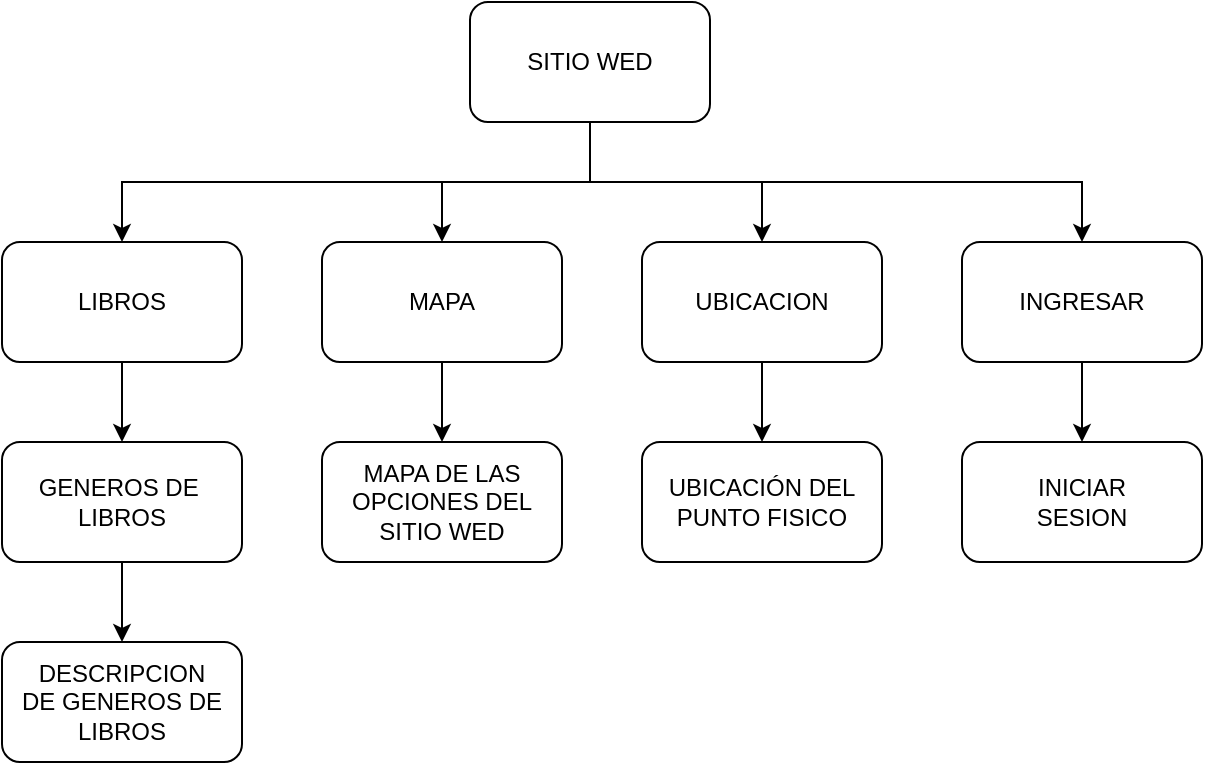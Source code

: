 <mxfile version="24.2.3" type="device">
  <diagram name="Página-1" id="jxnaTw2kWptUf6G7pscZ">
    <mxGraphModel dx="874" dy="594" grid="1" gridSize="10" guides="1" tooltips="1" connect="1" arrows="1" fold="1" page="1" pageScale="1" pageWidth="827" pageHeight="1169" math="0" shadow="0">
      <root>
        <mxCell id="0" />
        <mxCell id="1" parent="0" />
        <mxCell id="z-7C0cpNzd3_sfeU9hVZ-28" style="edgeStyle=orthogonalEdgeStyle;rounded=0;orthogonalLoop=1;jettySize=auto;html=1;" edge="1" parent="1" source="z-7C0cpNzd3_sfeU9hVZ-1" target="z-7C0cpNzd3_sfeU9hVZ-5">
          <mxGeometry relative="1" as="geometry" />
        </mxCell>
        <mxCell id="z-7C0cpNzd3_sfeU9hVZ-29" style="edgeStyle=orthogonalEdgeStyle;rounded=0;orthogonalLoop=1;jettySize=auto;html=1;exitX=0.5;exitY=1;exitDx=0;exitDy=0;entryX=0.5;entryY=0;entryDx=0;entryDy=0;" edge="1" parent="1" source="z-7C0cpNzd3_sfeU9hVZ-1" target="z-7C0cpNzd3_sfeU9hVZ-4">
          <mxGeometry relative="1" as="geometry" />
        </mxCell>
        <mxCell id="z-7C0cpNzd3_sfeU9hVZ-30" style="edgeStyle=orthogonalEdgeStyle;rounded=0;orthogonalLoop=1;jettySize=auto;html=1;exitX=0.5;exitY=1;exitDx=0;exitDy=0;" edge="1" parent="1" source="z-7C0cpNzd3_sfeU9hVZ-1" target="z-7C0cpNzd3_sfeU9hVZ-3">
          <mxGeometry relative="1" as="geometry" />
        </mxCell>
        <mxCell id="z-7C0cpNzd3_sfeU9hVZ-31" style="edgeStyle=orthogonalEdgeStyle;rounded=0;orthogonalLoop=1;jettySize=auto;html=1;exitX=0.5;exitY=1;exitDx=0;exitDy=0;" edge="1" parent="1" source="z-7C0cpNzd3_sfeU9hVZ-1" target="z-7C0cpNzd3_sfeU9hVZ-24">
          <mxGeometry relative="1" as="geometry" />
        </mxCell>
        <mxCell id="z-7C0cpNzd3_sfeU9hVZ-1" value="SITIO WED" style="rounded=1;whiteSpace=wrap;html=1;" vertex="1" parent="1">
          <mxGeometry x="354" y="10" width="120" height="60" as="geometry" />
        </mxCell>
        <mxCell id="z-7C0cpNzd3_sfeU9hVZ-20" style="edgeStyle=orthogonalEdgeStyle;rounded=0;orthogonalLoop=1;jettySize=auto;html=1;exitX=0.5;exitY=1;exitDx=0;exitDy=0;entryX=0.5;entryY=0;entryDx=0;entryDy=0;" edge="1" parent="1" source="z-7C0cpNzd3_sfeU9hVZ-3" target="z-7C0cpNzd3_sfeU9hVZ-6">
          <mxGeometry relative="1" as="geometry" />
        </mxCell>
        <mxCell id="z-7C0cpNzd3_sfeU9hVZ-3" value="LIBROS" style="rounded=1;whiteSpace=wrap;html=1;" vertex="1" parent="1">
          <mxGeometry x="120" y="130" width="120" height="60" as="geometry" />
        </mxCell>
        <mxCell id="z-7C0cpNzd3_sfeU9hVZ-33" style="edgeStyle=orthogonalEdgeStyle;rounded=0;orthogonalLoop=1;jettySize=auto;html=1;exitX=0.5;exitY=1;exitDx=0;exitDy=0;entryX=0.5;entryY=0;entryDx=0;entryDy=0;" edge="1" parent="1" source="z-7C0cpNzd3_sfeU9hVZ-4" target="z-7C0cpNzd3_sfeU9hVZ-23">
          <mxGeometry relative="1" as="geometry" />
        </mxCell>
        <mxCell id="z-7C0cpNzd3_sfeU9hVZ-4" value="MAPA" style="rounded=1;whiteSpace=wrap;html=1;" vertex="1" parent="1">
          <mxGeometry x="280" y="130" width="120" height="60" as="geometry" />
        </mxCell>
        <mxCell id="z-7C0cpNzd3_sfeU9hVZ-34" style="edgeStyle=orthogonalEdgeStyle;rounded=0;orthogonalLoop=1;jettySize=auto;html=1;exitX=0.5;exitY=1;exitDx=0;exitDy=0;entryX=0.5;entryY=0;entryDx=0;entryDy=0;" edge="1" parent="1" source="z-7C0cpNzd3_sfeU9hVZ-5" target="z-7C0cpNzd3_sfeU9hVZ-22">
          <mxGeometry relative="1" as="geometry" />
        </mxCell>
        <mxCell id="z-7C0cpNzd3_sfeU9hVZ-5" value="UBICACION" style="rounded=1;whiteSpace=wrap;html=1;" vertex="1" parent="1">
          <mxGeometry x="440" y="130" width="120" height="60" as="geometry" />
        </mxCell>
        <mxCell id="z-7C0cpNzd3_sfeU9hVZ-21" style="edgeStyle=orthogonalEdgeStyle;rounded=0;orthogonalLoop=1;jettySize=auto;html=1;exitX=0.5;exitY=1;exitDx=0;exitDy=0;" edge="1" parent="1" source="z-7C0cpNzd3_sfeU9hVZ-6" target="z-7C0cpNzd3_sfeU9hVZ-7">
          <mxGeometry relative="1" as="geometry" />
        </mxCell>
        <mxCell id="z-7C0cpNzd3_sfeU9hVZ-6" value="GENEROS DE&amp;nbsp;&lt;div&gt;LIBROS&lt;/div&gt;" style="rounded=1;whiteSpace=wrap;html=1;" vertex="1" parent="1">
          <mxGeometry x="120" y="230" width="120" height="60" as="geometry" />
        </mxCell>
        <mxCell id="z-7C0cpNzd3_sfeU9hVZ-7" value="DESCRIPCION&lt;div&gt;DE GENEROS DE&lt;/div&gt;&lt;div&gt;LIBROS&lt;/div&gt;" style="rounded=1;whiteSpace=wrap;html=1;" vertex="1" parent="1">
          <mxGeometry x="120" y="330" width="120" height="60" as="geometry" />
        </mxCell>
        <mxCell id="z-7C0cpNzd3_sfeU9hVZ-22" value="UBICACIÓN DEL&lt;div&gt;PUNTO FISICO&lt;/div&gt;" style="rounded=1;whiteSpace=wrap;html=1;" vertex="1" parent="1">
          <mxGeometry x="440" y="230" width="120" height="60" as="geometry" />
        </mxCell>
        <mxCell id="z-7C0cpNzd3_sfeU9hVZ-23" value="MAPA DE LAS&lt;div&gt;OPCIONES DEL&lt;/div&gt;&lt;div&gt;SITIO WED&lt;/div&gt;" style="rounded=1;whiteSpace=wrap;html=1;" vertex="1" parent="1">
          <mxGeometry x="280" y="230" width="120" height="60" as="geometry" />
        </mxCell>
        <mxCell id="z-7C0cpNzd3_sfeU9hVZ-35" style="edgeStyle=orthogonalEdgeStyle;rounded=0;orthogonalLoop=1;jettySize=auto;html=1;exitX=0.5;exitY=1;exitDx=0;exitDy=0;entryX=0.5;entryY=0;entryDx=0;entryDy=0;" edge="1" parent="1" source="z-7C0cpNzd3_sfeU9hVZ-24" target="z-7C0cpNzd3_sfeU9hVZ-26">
          <mxGeometry relative="1" as="geometry" />
        </mxCell>
        <mxCell id="z-7C0cpNzd3_sfeU9hVZ-24" value="INGRESAR" style="rounded=1;whiteSpace=wrap;html=1;" vertex="1" parent="1">
          <mxGeometry x="600" y="130" width="120" height="60" as="geometry" />
        </mxCell>
        <mxCell id="z-7C0cpNzd3_sfeU9hVZ-26" value="INICIAR&lt;div&gt;SESION&lt;/div&gt;" style="rounded=1;whiteSpace=wrap;html=1;" vertex="1" parent="1">
          <mxGeometry x="600" y="230" width="120" height="60" as="geometry" />
        </mxCell>
      </root>
    </mxGraphModel>
  </diagram>
</mxfile>
